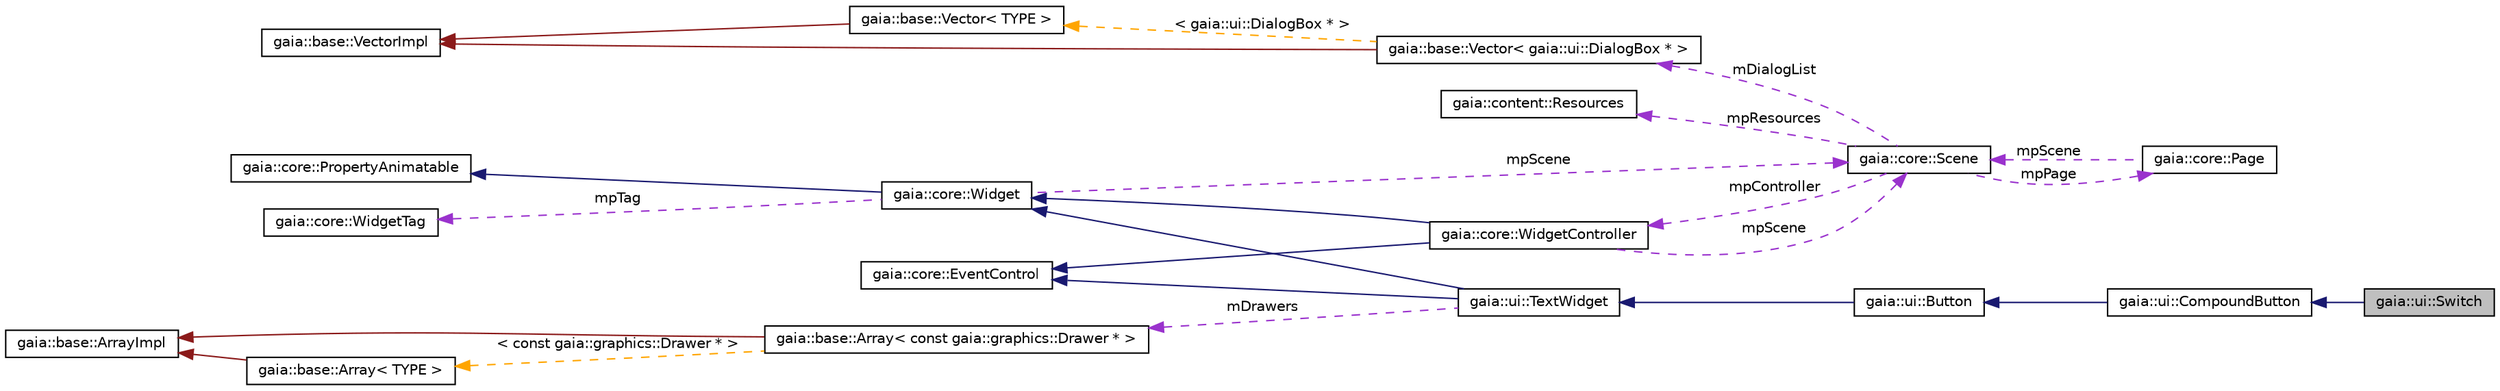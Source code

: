 digraph G
{
  edge [fontname="Helvetica",fontsize="10",labelfontname="Helvetica",labelfontsize="10"];
  node [fontname="Helvetica",fontsize="10",shape=record];
  rankdir=LR;
  Node1 [label="gaia::ui::Switch",height=0.2,width=0.4,color="black", fillcolor="grey75", style="filled" fontcolor="black"];
  Node2 -> Node1 [dir=back,color="midnightblue",fontsize="10",style="solid",fontname="Helvetica"];
  Node2 [label="gaia::ui::CompoundButton",height=0.2,width=0.4,color="black", fillcolor="white", style="filled",URL="$de/d6f/classgaia_1_1ui_1_1_compound_button.html",tooltip="A button with two states, checked and unchecked."];
  Node3 -> Node2 [dir=back,color="midnightblue",fontsize="10",style="solid",fontname="Helvetica"];
  Node3 [label="gaia::ui::Button",height=0.2,width=0.4,color="black", fillcolor="white", style="filled",URL="$dc/d51/classgaia_1_1ui_1_1_button.html",tooltip="Represents a push-button widget."];
  Node4 -> Node3 [dir=back,color="midnightblue",fontsize="10",style="solid",fontname="Helvetica"];
  Node4 [label="gaia::ui::TextWidget",height=0.2,width=0.4,color="black", fillcolor="white", style="filled",URL="$d9/d0f/classgaia_1_1ui_1_1_text_widget.html",tooltip="Displays text to the user and optionally allows them to edit it."];
  Node5 -> Node4 [dir=back,color="midnightblue",fontsize="10",style="solid",fontname="Helvetica"];
  Node5 [label="gaia::core::Widget",height=0.2,width=0.4,color="black", fillcolor="white", style="filled",URL="$d8/dac/classgaia_1_1core_1_1_widget.html",tooltip="The Widget class is the base class of all user interface component."];
  Node6 -> Node5 [dir=back,color="midnightblue",fontsize="10",style="solid",fontname="Helvetica"];
  Node6 [label="gaia::core::PropertyAnimatable",height=0.2,width=0.4,color="black", fillcolor="white", style="filled",URL="$d0/db2/classgaia_1_1core_1_1_property_animatable.html",tooltip="Any animation object need to implement PropertyAnimatable because of setting value."];
  Node7 -> Node5 [dir=back,color="darkorchid3",fontsize="10",style="dashed",label="mpScene",fontname="Helvetica"];
  Node7 [label="gaia::core::Scene",height=0.2,width=0.4,color="black", fillcolor="white", style="filled",URL="$d5/dfb/classgaia_1_1core_1_1_scene.html",tooltip="A Scene is used to build a visual interface."];
  Node8 -> Node7 [dir=back,color="darkorchid3",fontsize="10",style="dashed",label="mpController",fontname="Helvetica"];
  Node8 [label="gaia::core::WidgetController",height=0.2,width=0.4,color="black", fillcolor="white", style="filled",URL="$db/d6c/classgaia_1_1core_1_1_widget_controller.html",tooltip="Define the default widget layout to put sets of layout in it."];
  Node5 -> Node8 [dir=back,color="midnightblue",fontsize="10",style="solid",fontname="Helvetica"];
  Node9 -> Node8 [dir=back,color="midnightblue",fontsize="10",style="solid",fontname="Helvetica"];
  Node9 [label="gaia::core::EventControl",height=0.2,width=0.4,color="black", fillcolor="white", style="filled",URL="$dd/de0/classgaia_1_1core_1_1_event_control.html",tooltip="EventControl is used to dispatch event and register listener."];
  Node7 -> Node8 [dir=back,color="darkorchid3",fontsize="10",style="dashed",label="mpScene",fontname="Helvetica"];
  Node10 -> Node7 [dir=back,color="darkorchid3",fontsize="10",style="dashed",label="mpResources",fontname="Helvetica"];
  Node10 [label="gaia::content::Resources",height=0.2,width=0.4,color="black", fillcolor="white", style="filled",URL="$de/dad/classgaia_1_1content_1_1_resources.html",tooltip="Class for accessing an application&#39;s resources."];
  Node11 -> Node7 [dir=back,color="darkorchid3",fontsize="10",style="dashed",label="mDialogList",fontname="Helvetica"];
  Node11 [label="gaia::base::Vector\< gaia::ui::DialogBox * \>",height=0.2,width=0.4,color="black", fillcolor="white", style="filled",URL="$df/d5d/classgaia_1_1base_1_1_vector.html"];
  Node12 -> Node11 [dir=back,color="firebrick4",fontsize="10",style="solid",fontname="Helvetica"];
  Node12 [label="gaia::base::VectorImpl",height=0.2,width=0.4,color="black", fillcolor="white", style="filled",URL="$d0/d21/classgaia_1_1base_1_1_vector_impl.html",tooltip="Implements vector data structure equipped with copy-on-write mechanism."];
  Node13 -> Node11 [dir=back,color="orange",fontsize="10",style="dashed",label="\< gaia::ui::DialogBox * \>",fontname="Helvetica"];
  Node13 [label="gaia::base::Vector\< TYPE \>",height=0.2,width=0.4,color="black", fillcolor="white", style="filled",URL="$df/d5d/classgaia_1_1base_1_1_vector.html",tooltip="This class implements the vector data structure."];
  Node12 -> Node13 [dir=back,color="firebrick4",fontsize="10",style="solid",fontname="Helvetica"];
  Node14 -> Node7 [dir=back,color="darkorchid3",fontsize="10",style="dashed",label="mpPage",fontname="Helvetica"];
  Node14 [label="gaia::core::Page",height=0.2,width=0.4,color="black", fillcolor="white", style="filled",URL="$db/d3f/classgaia_1_1core_1_1_page.html",tooltip="An page is a single, focused thing that the user can do."];
  Node7 -> Node14 [dir=back,color="darkorchid3",fontsize="10",style="dashed",label="mpScene",fontname="Helvetica"];
  Node15 -> Node5 [dir=back,color="darkorchid3",fontsize="10",style="dashed",label="mpTag",fontname="Helvetica"];
  Node15 [label="gaia::core::WidgetTag",height=0.2,width=0.4,color="black", fillcolor="white", style="filled",URL="$db/d88/classgaia_1_1core_1_1_widget_tag.html"];
  Node9 -> Node4 [dir=back,color="midnightblue",fontsize="10",style="solid",fontname="Helvetica"];
  Node16 -> Node4 [dir=back,color="darkorchid3",fontsize="10",style="dashed",label="mDrawers",fontname="Helvetica"];
  Node16 [label="gaia::base::Array\< const gaia::graphics::Drawer * \>",height=0.2,width=0.4,color="black", fillcolor="white", style="filled",URL="$d2/db0/classgaia_1_1base_1_1_array.html"];
  Node17 -> Node16 [dir=back,color="firebrick4",fontsize="10",style="solid",fontname="Helvetica"];
  Node17 [label="gaia::base::ArrayImpl",height=0.2,width=0.4,color="black", fillcolor="white", style="filled",URL="$d2/d80/classgaia_1_1base_1_1_array_impl.html",tooltip="Implements array data structure and its operation methods."];
  Node18 -> Node16 [dir=back,color="orange",fontsize="10",style="dashed",label="\< const gaia::graphics::Drawer * \>",fontname="Helvetica"];
  Node18 [label="gaia::base::Array\< TYPE \>",height=0.2,width=0.4,color="black", fillcolor="white", style="filled",URL="$d2/db0/classgaia_1_1base_1_1_array.html",tooltip="Implements array to replace C-style array."];
  Node17 -> Node18 [dir=back,color="firebrick4",fontsize="10",style="solid",fontname="Helvetica"];
}
